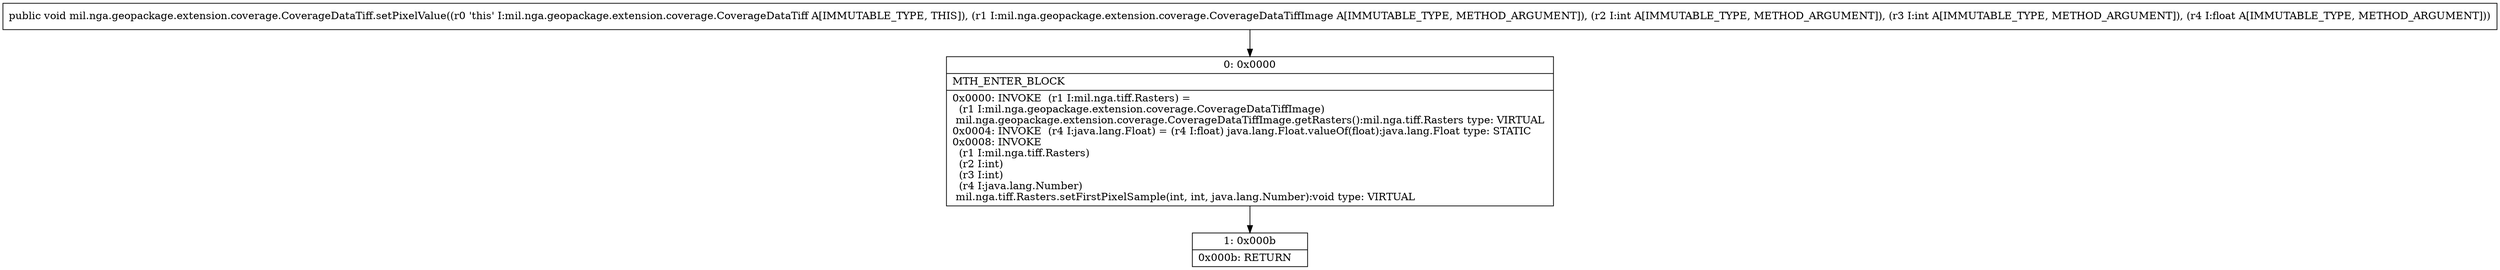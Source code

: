 digraph "CFG formil.nga.geopackage.extension.coverage.CoverageDataTiff.setPixelValue(Lmil\/nga\/geopackage\/extension\/coverage\/CoverageDataTiffImage;IIF)V" {
Node_0 [shape=record,label="{0\:\ 0x0000|MTH_ENTER_BLOCK\l|0x0000: INVOKE  (r1 I:mil.nga.tiff.Rasters) = \l  (r1 I:mil.nga.geopackage.extension.coverage.CoverageDataTiffImage)\l mil.nga.geopackage.extension.coverage.CoverageDataTiffImage.getRasters():mil.nga.tiff.Rasters type: VIRTUAL \l0x0004: INVOKE  (r4 I:java.lang.Float) = (r4 I:float) java.lang.Float.valueOf(float):java.lang.Float type: STATIC \l0x0008: INVOKE  \l  (r1 I:mil.nga.tiff.Rasters)\l  (r2 I:int)\l  (r3 I:int)\l  (r4 I:java.lang.Number)\l mil.nga.tiff.Rasters.setFirstPixelSample(int, int, java.lang.Number):void type: VIRTUAL \l}"];
Node_1 [shape=record,label="{1\:\ 0x000b|0x000b: RETURN   \l}"];
MethodNode[shape=record,label="{public void mil.nga.geopackage.extension.coverage.CoverageDataTiff.setPixelValue((r0 'this' I:mil.nga.geopackage.extension.coverage.CoverageDataTiff A[IMMUTABLE_TYPE, THIS]), (r1 I:mil.nga.geopackage.extension.coverage.CoverageDataTiffImage A[IMMUTABLE_TYPE, METHOD_ARGUMENT]), (r2 I:int A[IMMUTABLE_TYPE, METHOD_ARGUMENT]), (r3 I:int A[IMMUTABLE_TYPE, METHOD_ARGUMENT]), (r4 I:float A[IMMUTABLE_TYPE, METHOD_ARGUMENT])) }"];
MethodNode -> Node_0;
Node_0 -> Node_1;
}


